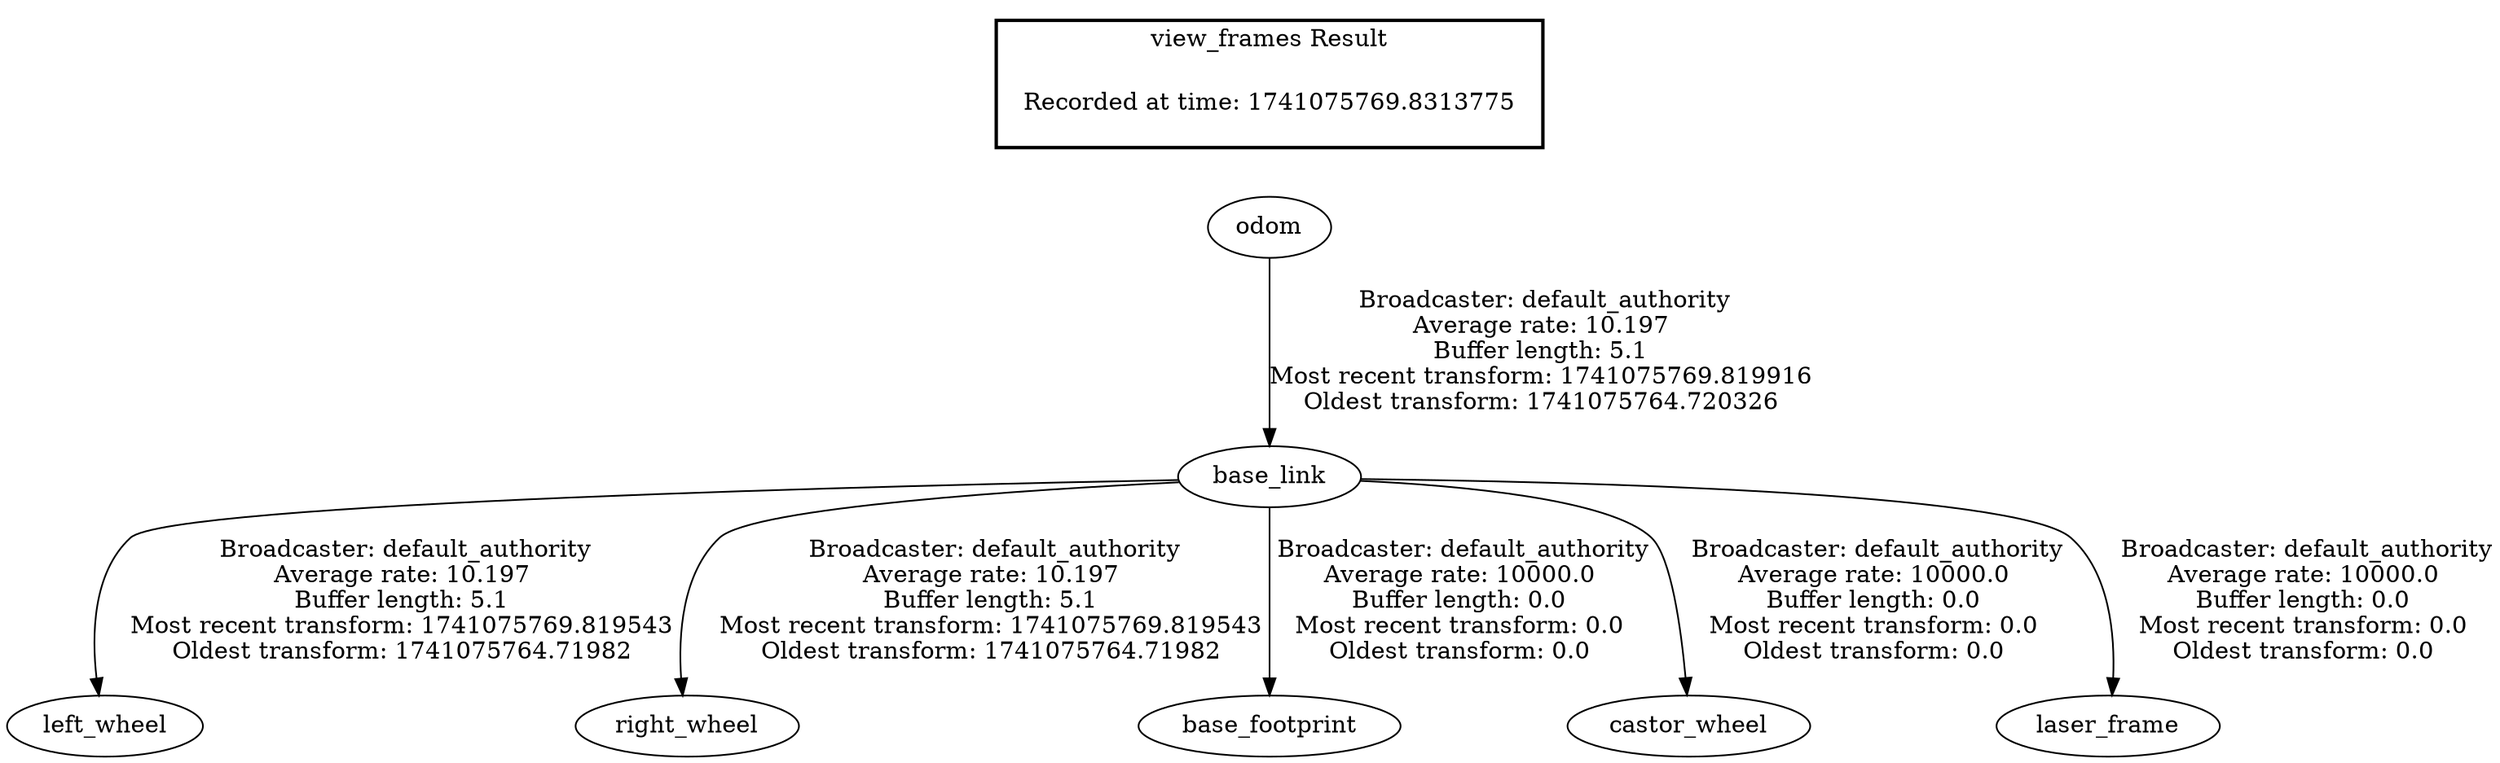 digraph G {
"base_link" -> "left_wheel"[label=" Broadcaster: default_authority\nAverage rate: 10.197\nBuffer length: 5.1\nMost recent transform: 1741075769.819543\nOldest transform: 1741075764.71982\n"];
"odom" -> "base_link"[label=" Broadcaster: default_authority\nAverage rate: 10.197\nBuffer length: 5.1\nMost recent transform: 1741075769.819916\nOldest transform: 1741075764.720326\n"];
"base_link" -> "right_wheel"[label=" Broadcaster: default_authority\nAverage rate: 10.197\nBuffer length: 5.1\nMost recent transform: 1741075769.819543\nOldest transform: 1741075764.71982\n"];
"base_link" -> "base_footprint"[label=" Broadcaster: default_authority\nAverage rate: 10000.0\nBuffer length: 0.0\nMost recent transform: 0.0\nOldest transform: 0.0\n"];
"base_link" -> "castor_wheel"[label=" Broadcaster: default_authority\nAverage rate: 10000.0\nBuffer length: 0.0\nMost recent transform: 0.0\nOldest transform: 0.0\n"];
"base_link" -> "laser_frame"[label=" Broadcaster: default_authority\nAverage rate: 10000.0\nBuffer length: 0.0\nMost recent transform: 0.0\nOldest transform: 0.0\n"];
edge [style=invis];
 subgraph cluster_legend { style=bold; color=black; label ="view_frames Result";
"Recorded at time: 1741075769.8313775"[ shape=plaintext ] ;
}->"odom";
}